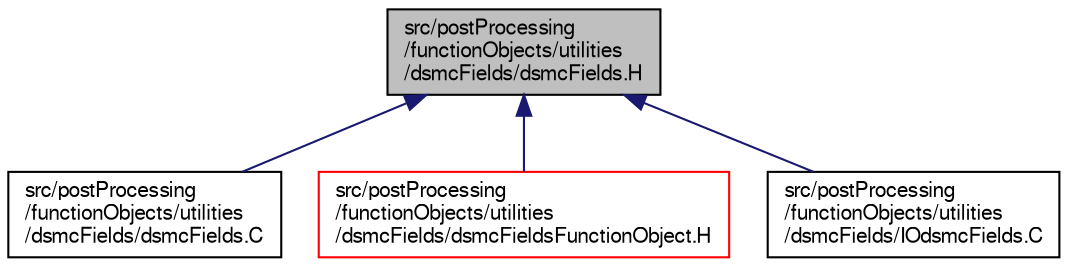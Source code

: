digraph "src/postProcessing/functionObjects/utilities/dsmcFields/dsmcFields.H"
{
  bgcolor="transparent";
  edge [fontname="FreeSans",fontsize="10",labelfontname="FreeSans",labelfontsize="10"];
  node [fontname="FreeSans",fontsize="10",shape=record];
  Node44 [label="src/postProcessing\l/functionObjects/utilities\l/dsmcFields/dsmcFields.H",height=0.2,width=0.4,color="black", fillcolor="grey75", style="filled", fontcolor="black"];
  Node44 -> Node45 [dir="back",color="midnightblue",fontsize="10",style="solid",fontname="FreeSans"];
  Node45 [label="src/postProcessing\l/functionObjects/utilities\l/dsmcFields/dsmcFields.C",height=0.2,width=0.4,color="black",URL="$a13736.html"];
  Node44 -> Node46 [dir="back",color="midnightblue",fontsize="10",style="solid",fontname="FreeSans"];
  Node46 [label="src/postProcessing\l/functionObjects/utilities\l/dsmcFields/dsmcFieldsFunctionObject.H",height=0.2,width=0.4,color="red",URL="$a13745.html"];
  Node44 -> Node48 [dir="back",color="midnightblue",fontsize="10",style="solid",fontname="FreeSans"];
  Node48 [label="src/postProcessing\l/functionObjects/utilities\l/dsmcFields/IOdsmcFields.C",height=0.2,width=0.4,color="black",URL="$a13748.html"];
}

